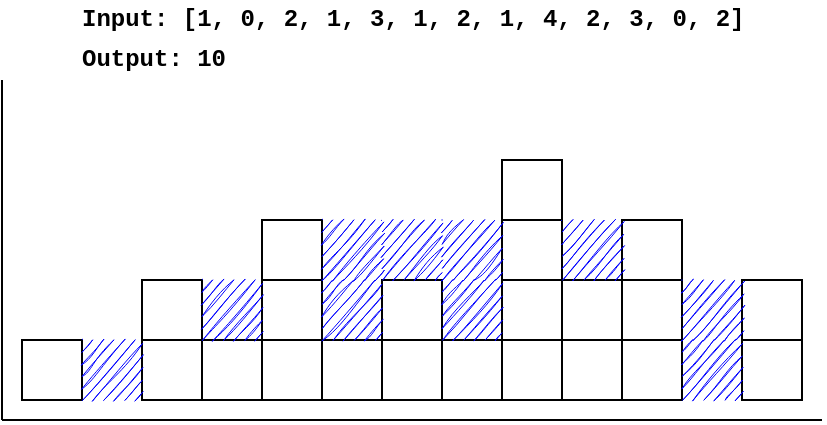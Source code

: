 <mxfile version="13.6.5" type="device"><diagram id="f-CEzsxFK0vYb9-c6HSs" name="Page-1"><mxGraphModel dx="1426" dy="714" grid="1" gridSize="10" guides="1" tooltips="1" connect="1" arrows="1" fold="1" page="1" pageScale="1" pageWidth="850" pageHeight="1100" math="0" shadow="0"><root><mxCell id="0"/><mxCell id="1" parent="0"/><mxCell id="BRJK4mSBweRqMEDHFMYz-43" value="" style="group" vertex="1" connectable="0" parent="1"><mxGeometry x="247.5" y="260" width="335" height="40" as="geometry"/></mxCell><mxCell id="BRJK4mSBweRqMEDHFMYz-2" value="Input: [1, 0, 2, 1, 3, 1, 2, 1, 4, 2, 3, 0, 2]" style="text;html=1;strokeColor=none;fillColor=none;align=left;verticalAlign=middle;whiteSpace=wrap;rounded=0;fontFamily=Courier New;fontStyle=1" vertex="1" parent="BRJK4mSBweRqMEDHFMYz-43"><mxGeometry width="335" height="20" as="geometry"/></mxCell><mxCell id="BRJK4mSBweRqMEDHFMYz-42" value="Output: 10" style="text;html=1;strokeColor=none;fillColor=none;align=left;verticalAlign=middle;whiteSpace=wrap;rounded=0;fontFamily=Courier New;fontStyle=1" vertex="1" parent="BRJK4mSBweRqMEDHFMYz-43"><mxGeometry y="20" width="85" height="20" as="geometry"/></mxCell><mxCell id="BRJK4mSBweRqMEDHFMYz-46" value="" style="group" vertex="1" connectable="0" parent="1"><mxGeometry x="210" y="300" width="410" height="170" as="geometry"/></mxCell><mxCell id="BRJK4mSBweRqMEDHFMYz-3" value="" style="rounded=0;whiteSpace=wrap;html=1;aspect=fixed;" vertex="1" parent="BRJK4mSBweRqMEDHFMYz-46"><mxGeometry x="10" y="130" width="30" height="30" as="geometry"/></mxCell><mxCell id="BRJK4mSBweRqMEDHFMYz-4" value="" style="rounded=0;whiteSpace=wrap;html=1;aspect=fixed;" vertex="1" parent="BRJK4mSBweRqMEDHFMYz-46"><mxGeometry x="70" y="130" width="30" height="30" as="geometry"/></mxCell><mxCell id="BRJK4mSBweRqMEDHFMYz-5" value="" style="rounded=0;whiteSpace=wrap;html=1;aspect=fixed;" vertex="1" parent="BRJK4mSBweRqMEDHFMYz-46"><mxGeometry x="70" y="100" width="30" height="30" as="geometry"/></mxCell><mxCell id="BRJK4mSBweRqMEDHFMYz-6" value="" style="rounded=0;whiteSpace=wrap;html=1;aspect=fixed;" vertex="1" parent="BRJK4mSBweRqMEDHFMYz-46"><mxGeometry x="100" y="130" width="30" height="30" as="geometry"/></mxCell><mxCell id="BRJK4mSBweRqMEDHFMYz-7" value="" style="rounded=0;whiteSpace=wrap;html=1;aspect=fixed;" vertex="1" parent="BRJK4mSBweRqMEDHFMYz-46"><mxGeometry x="130" y="130" width="30" height="30" as="geometry"/></mxCell><mxCell id="BRJK4mSBweRqMEDHFMYz-8" value="" style="rounded=0;whiteSpace=wrap;html=1;aspect=fixed;" vertex="1" parent="BRJK4mSBweRqMEDHFMYz-46"><mxGeometry x="130" y="100" width="30" height="30" as="geometry"/></mxCell><mxCell id="BRJK4mSBweRqMEDHFMYz-9" value="" style="rounded=0;whiteSpace=wrap;html=1;aspect=fixed;" vertex="1" parent="BRJK4mSBweRqMEDHFMYz-46"><mxGeometry x="130" y="70" width="30" height="30" as="geometry"/></mxCell><mxCell id="BRJK4mSBweRqMEDHFMYz-10" value="" style="rounded=0;whiteSpace=wrap;html=1;aspect=fixed;" vertex="1" parent="BRJK4mSBweRqMEDHFMYz-46"><mxGeometry x="160" y="130" width="30" height="30" as="geometry"/></mxCell><mxCell id="BRJK4mSBweRqMEDHFMYz-11" value="" style="rounded=0;whiteSpace=wrap;html=1;aspect=fixed;" vertex="1" parent="BRJK4mSBweRqMEDHFMYz-46"><mxGeometry x="190" y="130" width="30" height="30" as="geometry"/></mxCell><mxCell id="BRJK4mSBweRqMEDHFMYz-12" value="" style="rounded=0;whiteSpace=wrap;html=1;aspect=fixed;" vertex="1" parent="BRJK4mSBweRqMEDHFMYz-46"><mxGeometry x="190" y="100" width="30" height="30" as="geometry"/></mxCell><mxCell id="BRJK4mSBweRqMEDHFMYz-13" value="" style="rounded=0;whiteSpace=wrap;html=1;aspect=fixed;" vertex="1" parent="BRJK4mSBweRqMEDHFMYz-46"><mxGeometry x="220" y="130" width="30" height="30" as="geometry"/></mxCell><mxCell id="BRJK4mSBweRqMEDHFMYz-14" value="" style="rounded=0;whiteSpace=wrap;html=1;aspect=fixed;" vertex="1" parent="BRJK4mSBweRqMEDHFMYz-46"><mxGeometry x="250" y="40" width="30" height="30" as="geometry"/></mxCell><mxCell id="BRJK4mSBweRqMEDHFMYz-15" value="" style="rounded=0;whiteSpace=wrap;html=1;aspect=fixed;" vertex="1" parent="BRJK4mSBweRqMEDHFMYz-46"><mxGeometry x="250" y="70" width="30" height="30" as="geometry"/></mxCell><mxCell id="BRJK4mSBweRqMEDHFMYz-16" value="" style="rounded=0;whiteSpace=wrap;html=1;aspect=fixed;" vertex="1" parent="BRJK4mSBweRqMEDHFMYz-46"><mxGeometry x="250" y="100" width="30" height="30" as="geometry"/></mxCell><mxCell id="BRJK4mSBweRqMEDHFMYz-17" value="" style="rounded=0;whiteSpace=wrap;html=1;aspect=fixed;" vertex="1" parent="BRJK4mSBweRqMEDHFMYz-46"><mxGeometry x="250" y="130" width="30" height="30" as="geometry"/></mxCell><mxCell id="BRJK4mSBweRqMEDHFMYz-19" value="" style="rounded=0;whiteSpace=wrap;html=1;aspect=fixed;" vertex="1" parent="BRJK4mSBweRqMEDHFMYz-46"><mxGeometry x="280" y="100" width="30" height="30" as="geometry"/></mxCell><mxCell id="BRJK4mSBweRqMEDHFMYz-20" value="" style="rounded=0;whiteSpace=wrap;html=1;aspect=fixed;" vertex="1" parent="BRJK4mSBweRqMEDHFMYz-46"><mxGeometry x="280" y="130" width="30" height="30" as="geometry"/></mxCell><mxCell id="BRJK4mSBweRqMEDHFMYz-21" value="" style="rounded=0;whiteSpace=wrap;html=1;aspect=fixed;" vertex="1" parent="BRJK4mSBweRqMEDHFMYz-46"><mxGeometry x="310" y="70" width="30" height="30" as="geometry"/></mxCell><mxCell id="BRJK4mSBweRqMEDHFMYz-22" value="" style="rounded=0;whiteSpace=wrap;html=1;aspect=fixed;" vertex="1" parent="BRJK4mSBweRqMEDHFMYz-46"><mxGeometry x="310" y="100" width="30" height="30" as="geometry"/></mxCell><mxCell id="BRJK4mSBweRqMEDHFMYz-23" value="" style="rounded=0;whiteSpace=wrap;html=1;aspect=fixed;" vertex="1" parent="BRJK4mSBweRqMEDHFMYz-46"><mxGeometry x="310" y="130" width="30" height="30" as="geometry"/></mxCell><mxCell id="BRJK4mSBweRqMEDHFMYz-24" value="" style="endArrow=none;html=1;" edge="1" parent="BRJK4mSBweRqMEDHFMYz-46"><mxGeometry width="50" height="50" relative="1" as="geometry"><mxPoint y="170" as="sourcePoint"/><mxPoint x="410" y="170" as="targetPoint"/></mxGeometry></mxCell><mxCell id="BRJK4mSBweRqMEDHFMYz-28" value="" style="endArrow=none;html=1;" edge="1" parent="BRJK4mSBweRqMEDHFMYz-46"><mxGeometry width="50" height="50" relative="1" as="geometry"><mxPoint as="sourcePoint"/><mxPoint y="170" as="targetPoint"/></mxGeometry></mxCell><mxCell id="BRJK4mSBweRqMEDHFMYz-30" value="" style="rounded=0;whiteSpace=wrap;html=1;aspect=fixed;" vertex="1" parent="BRJK4mSBweRqMEDHFMYz-46"><mxGeometry x="370" y="130" width="30" height="30" as="geometry"/></mxCell><mxCell id="BRJK4mSBweRqMEDHFMYz-31" value="" style="rounded=0;whiteSpace=wrap;html=1;aspect=fixed;" vertex="1" parent="BRJK4mSBweRqMEDHFMYz-46"><mxGeometry x="370" y="100" width="30" height="30" as="geometry"/></mxCell><mxCell id="BRJK4mSBweRqMEDHFMYz-32" value="" style="rounded=0;whiteSpace=wrap;html=1;aspect=fixed;strokeColor=none;gradientDirection=north;fillColor=#0000FF;sketch=1;glass=0;shadow=0;" vertex="1" parent="BRJK4mSBweRqMEDHFMYz-46"><mxGeometry x="40" y="130" width="30" height="30" as="geometry"/></mxCell><mxCell id="BRJK4mSBweRqMEDHFMYz-33" value="" style="rounded=0;whiteSpace=wrap;html=1;aspect=fixed;strokeColor=none;gradientDirection=north;fillColor=#0000FF;sketch=1;glass=0;shadow=0;" vertex="1" parent="BRJK4mSBweRqMEDHFMYz-46"><mxGeometry x="100" y="100" width="30" height="30" as="geometry"/></mxCell><mxCell id="BRJK4mSBweRqMEDHFMYz-34" value="" style="rounded=0;whiteSpace=wrap;html=1;aspect=fixed;strokeColor=none;gradientDirection=north;fillColor=#0000FF;sketch=1;glass=0;shadow=0;" vertex="1" parent="BRJK4mSBweRqMEDHFMYz-46"><mxGeometry x="160" y="100" width="30" height="30" as="geometry"/></mxCell><mxCell id="BRJK4mSBweRqMEDHFMYz-35" value="" style="rounded=0;whiteSpace=wrap;html=1;aspect=fixed;strokeColor=none;gradientDirection=north;fillColor=#0000FF;sketch=1;glass=0;shadow=0;" vertex="1" parent="BRJK4mSBweRqMEDHFMYz-46"><mxGeometry x="220" y="100" width="30" height="30" as="geometry"/></mxCell><mxCell id="BRJK4mSBweRqMEDHFMYz-36" value="" style="rounded=0;whiteSpace=wrap;html=1;aspect=fixed;strokeColor=none;gradientDirection=north;fillColor=#0000FF;sketch=1;glass=0;shadow=0;" vertex="1" parent="BRJK4mSBweRqMEDHFMYz-46"><mxGeometry x="160" y="70" width="30" height="30" as="geometry"/></mxCell><mxCell id="BRJK4mSBweRqMEDHFMYz-37" value="" style="rounded=0;whiteSpace=wrap;html=1;aspect=fixed;strokeColor=none;gradientDirection=north;fillColor=#0000FF;sketch=1;glass=0;shadow=0;" vertex="1" parent="BRJK4mSBweRqMEDHFMYz-46"><mxGeometry x="190" y="70" width="30" height="30" as="geometry"/></mxCell><mxCell id="BRJK4mSBweRqMEDHFMYz-38" value="" style="rounded=0;whiteSpace=wrap;html=1;aspect=fixed;strokeColor=none;gradientDirection=north;fillColor=#0000FF;sketch=1;glass=0;shadow=0;" vertex="1" parent="BRJK4mSBweRqMEDHFMYz-46"><mxGeometry x="220" y="70" width="30" height="30" as="geometry"/></mxCell><mxCell id="BRJK4mSBweRqMEDHFMYz-39" value="" style="rounded=0;whiteSpace=wrap;html=1;aspect=fixed;strokeColor=none;gradientDirection=north;fillColor=#0000FF;sketch=1;glass=0;shadow=0;" vertex="1" parent="BRJK4mSBweRqMEDHFMYz-46"><mxGeometry x="280" y="70" width="30" height="30" as="geometry"/></mxCell><mxCell id="BRJK4mSBweRqMEDHFMYz-40" value="" style="rounded=0;whiteSpace=wrap;html=1;aspect=fixed;strokeColor=none;gradientDirection=north;fillColor=#0000FF;sketch=1;glass=0;shadow=0;" vertex="1" parent="BRJK4mSBweRqMEDHFMYz-46"><mxGeometry x="340" y="130" width="30" height="30" as="geometry"/></mxCell><mxCell id="BRJK4mSBweRqMEDHFMYz-41" value="" style="rounded=0;whiteSpace=wrap;html=1;aspect=fixed;strokeColor=none;gradientDirection=north;fillColor=#0000FF;sketch=1;glass=0;shadow=0;" vertex="1" parent="BRJK4mSBweRqMEDHFMYz-46"><mxGeometry x="340" y="100" width="30" height="30" as="geometry"/></mxCell></root></mxGraphModel></diagram></mxfile>